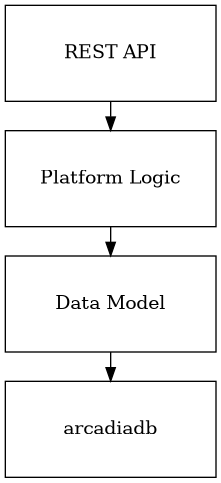 @startdot
digraph BackendTier{
    graph [
		newrank = true,
		nodesep = 0.2,
		ranksep = 0.3,
		overlap = true,
		splines = false,
    ]
    node [
        fixedsize = false,
        height = 1,
        shape = box,
        width = 2.2
    ]

    "REST API" -> "Platform Logic"
    "Platform Logic" -> "Data Model"
    "Data Model" -> "arcadiadb"
}
@enddot
